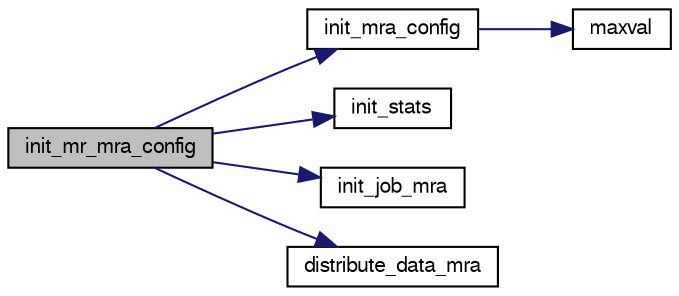 digraph G
{
  edge [fontname="FreeSans",fontsize="10",labelfontname="FreeSans",labelfontsize="10"];
  node [fontname="FreeSans",fontsize="10",shape=record];
  rankdir="LR";
  Node1 [label="init_mr_mra_config",height=0.2,width=0.4,color="black", fillcolor="grey75", style="filled" fontcolor="black"];
  Node1 -> Node2 [color="midnightblue",fontsize="10",style="solid",fontname="FreeSans"];
  Node2 [label="init_mra_config",height=0.2,width=0.4,color="black", fillcolor="white", style="filled",URL="$simcore_8c.html#a304f53ce22aa109f079f9c3e8c521dbc",tooltip="Initialize the config structure."];
  Node2 -> Node3 [color="midnightblue",fontsize="10",style="solid",fontname="FreeSans"];
  Node3 [label="maxval",height=0.2,width=0.4,color="black", fillcolor="white", style="filled",URL="$common_8c.html#a411d5133ab6881d40ef4cb44a7a47428",tooltip="Return the maximum of two values."];
  Node1 -> Node4 [color="midnightblue",fontsize="10",style="solid",fontname="FreeSans"];
  Node4 [label="init_stats",height=0.2,width=0.4,color="black", fillcolor="white", style="filled",URL="$simcore_8c.html#ad9af8f913a9cb69184cb6cc49551b2e3",tooltip="Initialize the stats structure."];
  Node1 -> Node5 [color="midnightblue",fontsize="10",style="solid",fontname="FreeSans"];
  Node5 [label="init_job_mra",height=0.2,width=0.4,color="black", fillcolor="white", style="filled",URL="$simcore_8c.html#ab6bf4d820598c4e044bd5a5430fa7047",tooltip="Initialize the job structure."];
  Node1 -> Node6 [color="midnightblue",fontsize="10",style="solid",fontname="FreeSans"];
  Node6 [label="distribute_data_mra",height=0.2,width=0.4,color="black", fillcolor="white", style="filled",URL="$mradfs_8c.html#a23d972ed8df40ef6ff709f57e3944042",tooltip="Distribute chunks (and replicas) to DataNodes."];
}
